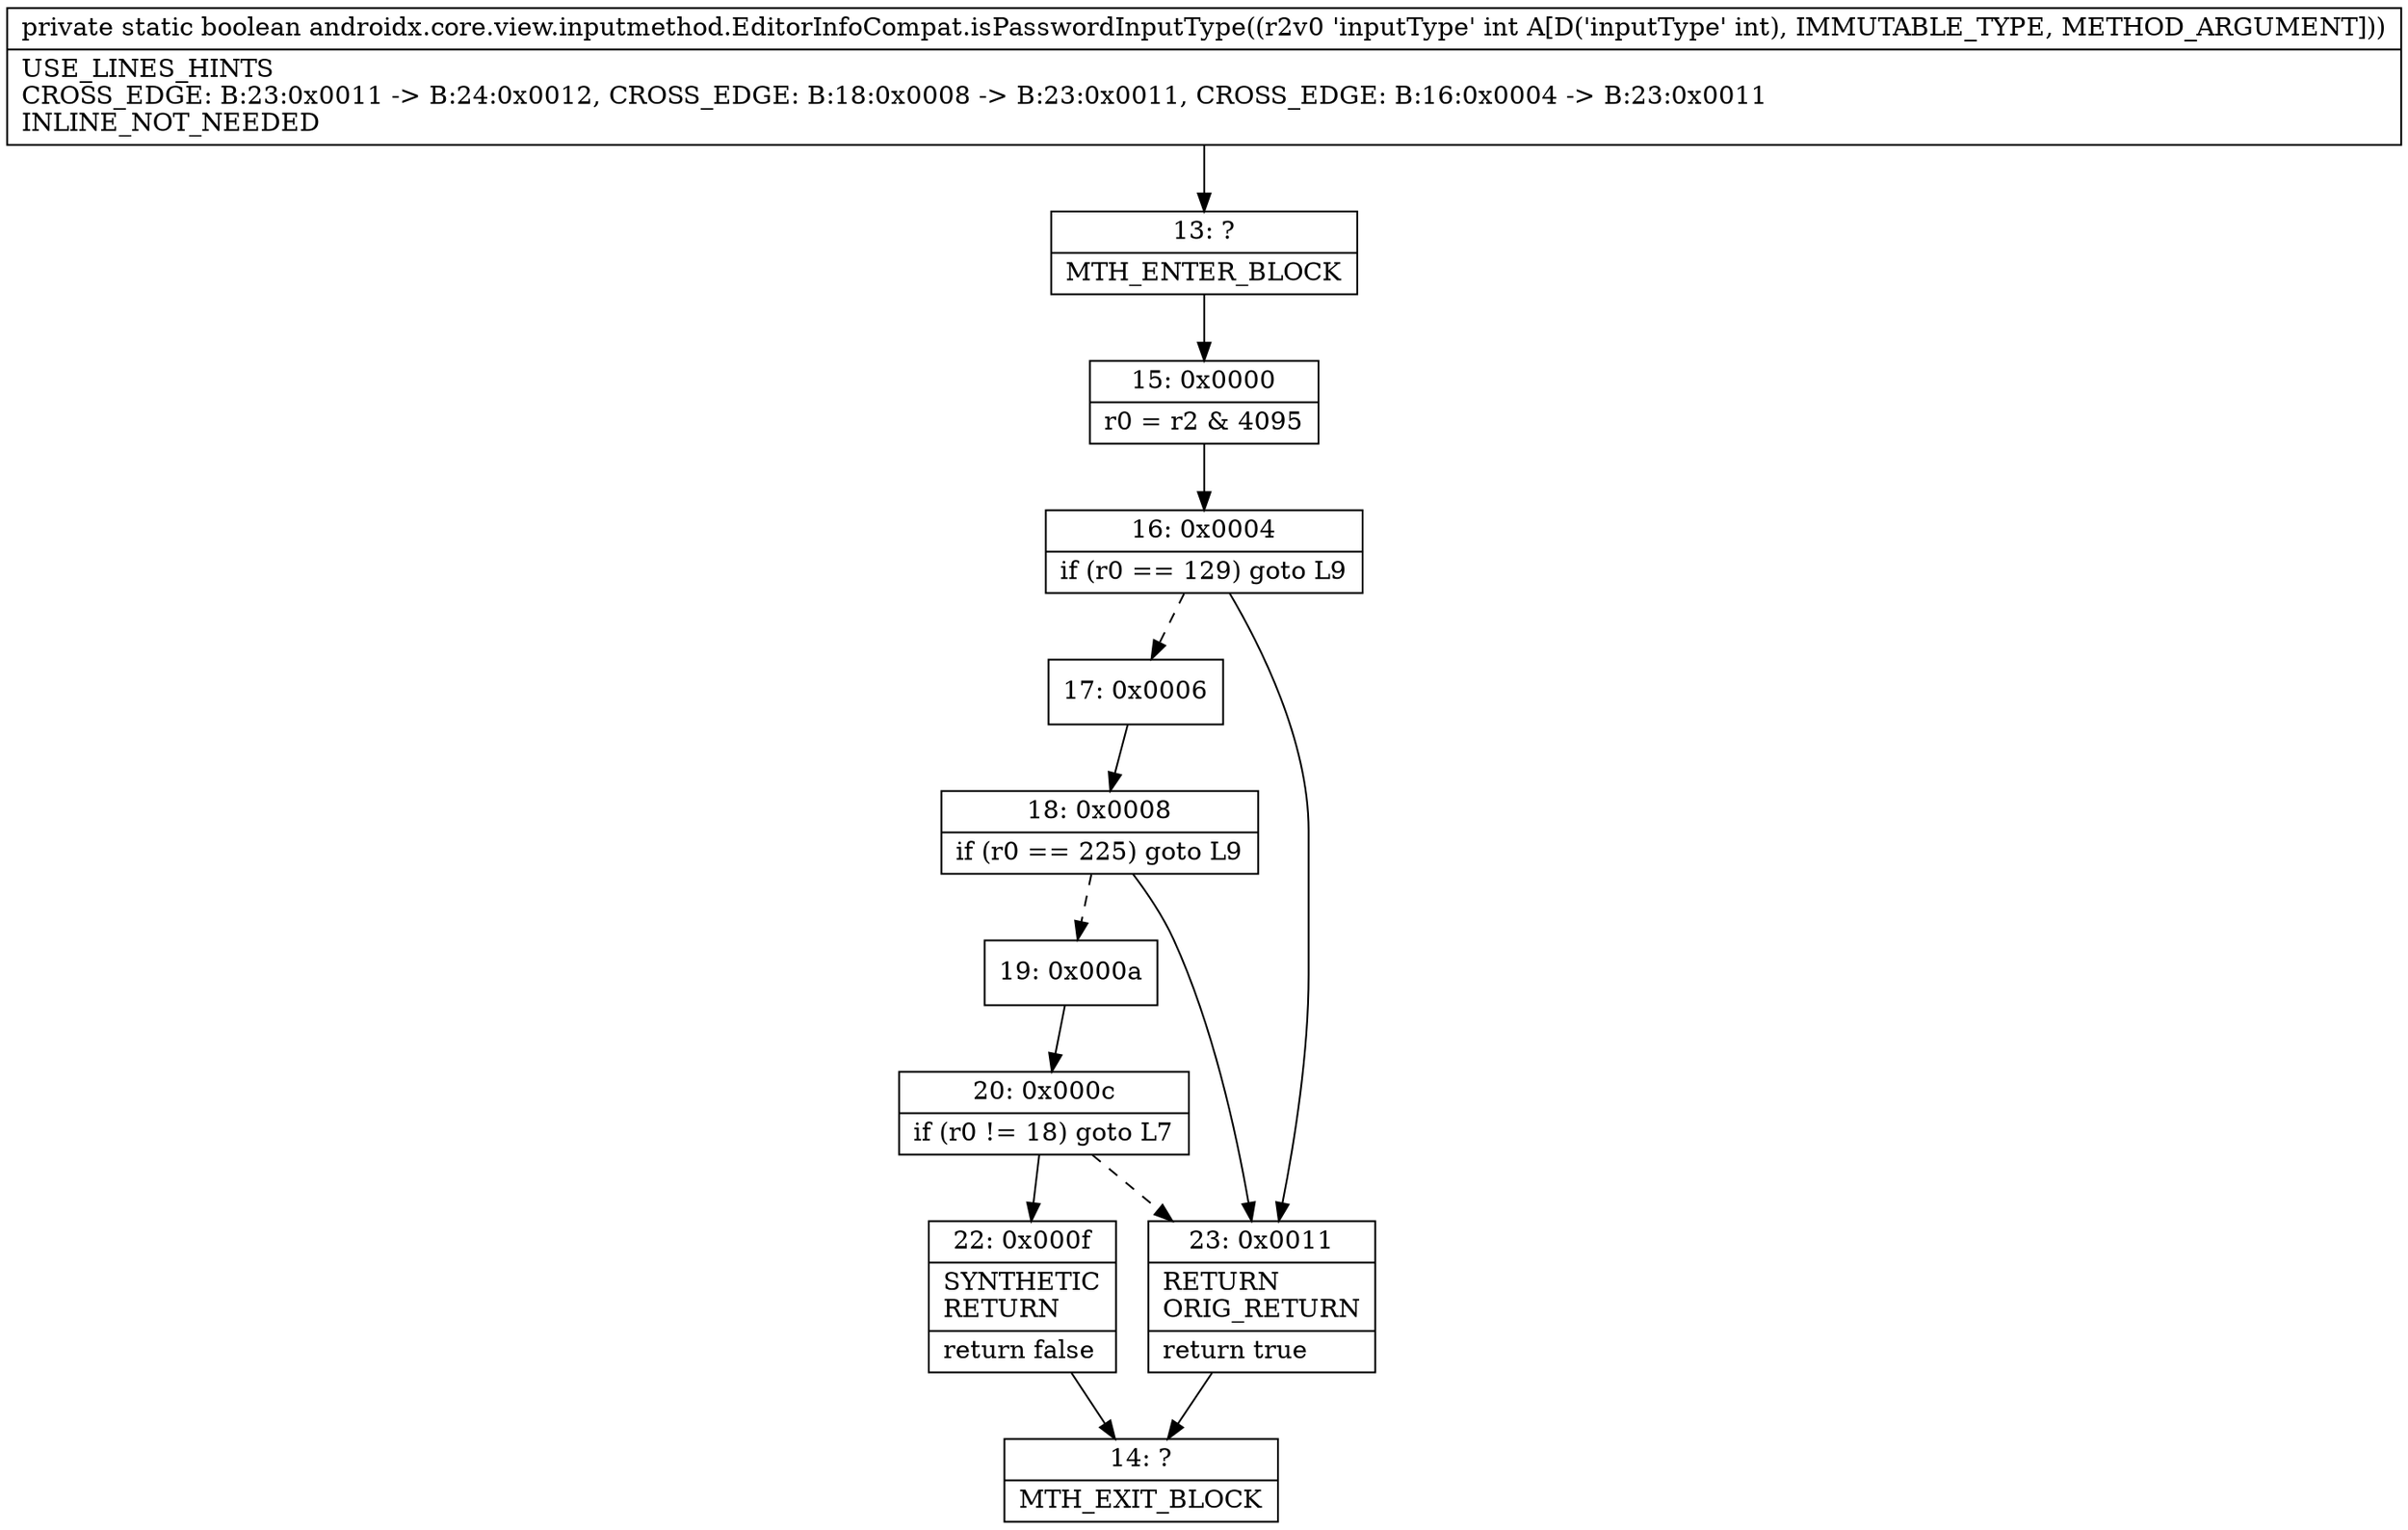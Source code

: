 digraph "CFG forandroidx.core.view.inputmethod.EditorInfoCompat.isPasswordInputType(I)Z" {
Node_13 [shape=record,label="{13\:\ ?|MTH_ENTER_BLOCK\l}"];
Node_15 [shape=record,label="{15\:\ 0x0000|r0 = r2 & 4095\l}"];
Node_16 [shape=record,label="{16\:\ 0x0004|if (r0 == 129) goto L9\l}"];
Node_17 [shape=record,label="{17\:\ 0x0006}"];
Node_18 [shape=record,label="{18\:\ 0x0008|if (r0 == 225) goto L9\l}"];
Node_19 [shape=record,label="{19\:\ 0x000a}"];
Node_20 [shape=record,label="{20\:\ 0x000c|if (r0 != 18) goto L7\l}"];
Node_22 [shape=record,label="{22\:\ 0x000f|SYNTHETIC\lRETURN\l|return false\l}"];
Node_14 [shape=record,label="{14\:\ ?|MTH_EXIT_BLOCK\l}"];
Node_23 [shape=record,label="{23\:\ 0x0011|RETURN\lORIG_RETURN\l|return true\l}"];
MethodNode[shape=record,label="{private static boolean androidx.core.view.inputmethod.EditorInfoCompat.isPasswordInputType((r2v0 'inputType' int A[D('inputType' int), IMMUTABLE_TYPE, METHOD_ARGUMENT]))  | USE_LINES_HINTS\lCROSS_EDGE: B:23:0x0011 \-\> B:24:0x0012, CROSS_EDGE: B:18:0x0008 \-\> B:23:0x0011, CROSS_EDGE: B:16:0x0004 \-\> B:23:0x0011\lINLINE_NOT_NEEDED\l}"];
MethodNode -> Node_13;Node_13 -> Node_15;
Node_15 -> Node_16;
Node_16 -> Node_17[style=dashed];
Node_16 -> Node_23;
Node_17 -> Node_18;
Node_18 -> Node_19[style=dashed];
Node_18 -> Node_23;
Node_19 -> Node_20;
Node_20 -> Node_22;
Node_20 -> Node_23[style=dashed];
Node_22 -> Node_14;
Node_23 -> Node_14;
}

